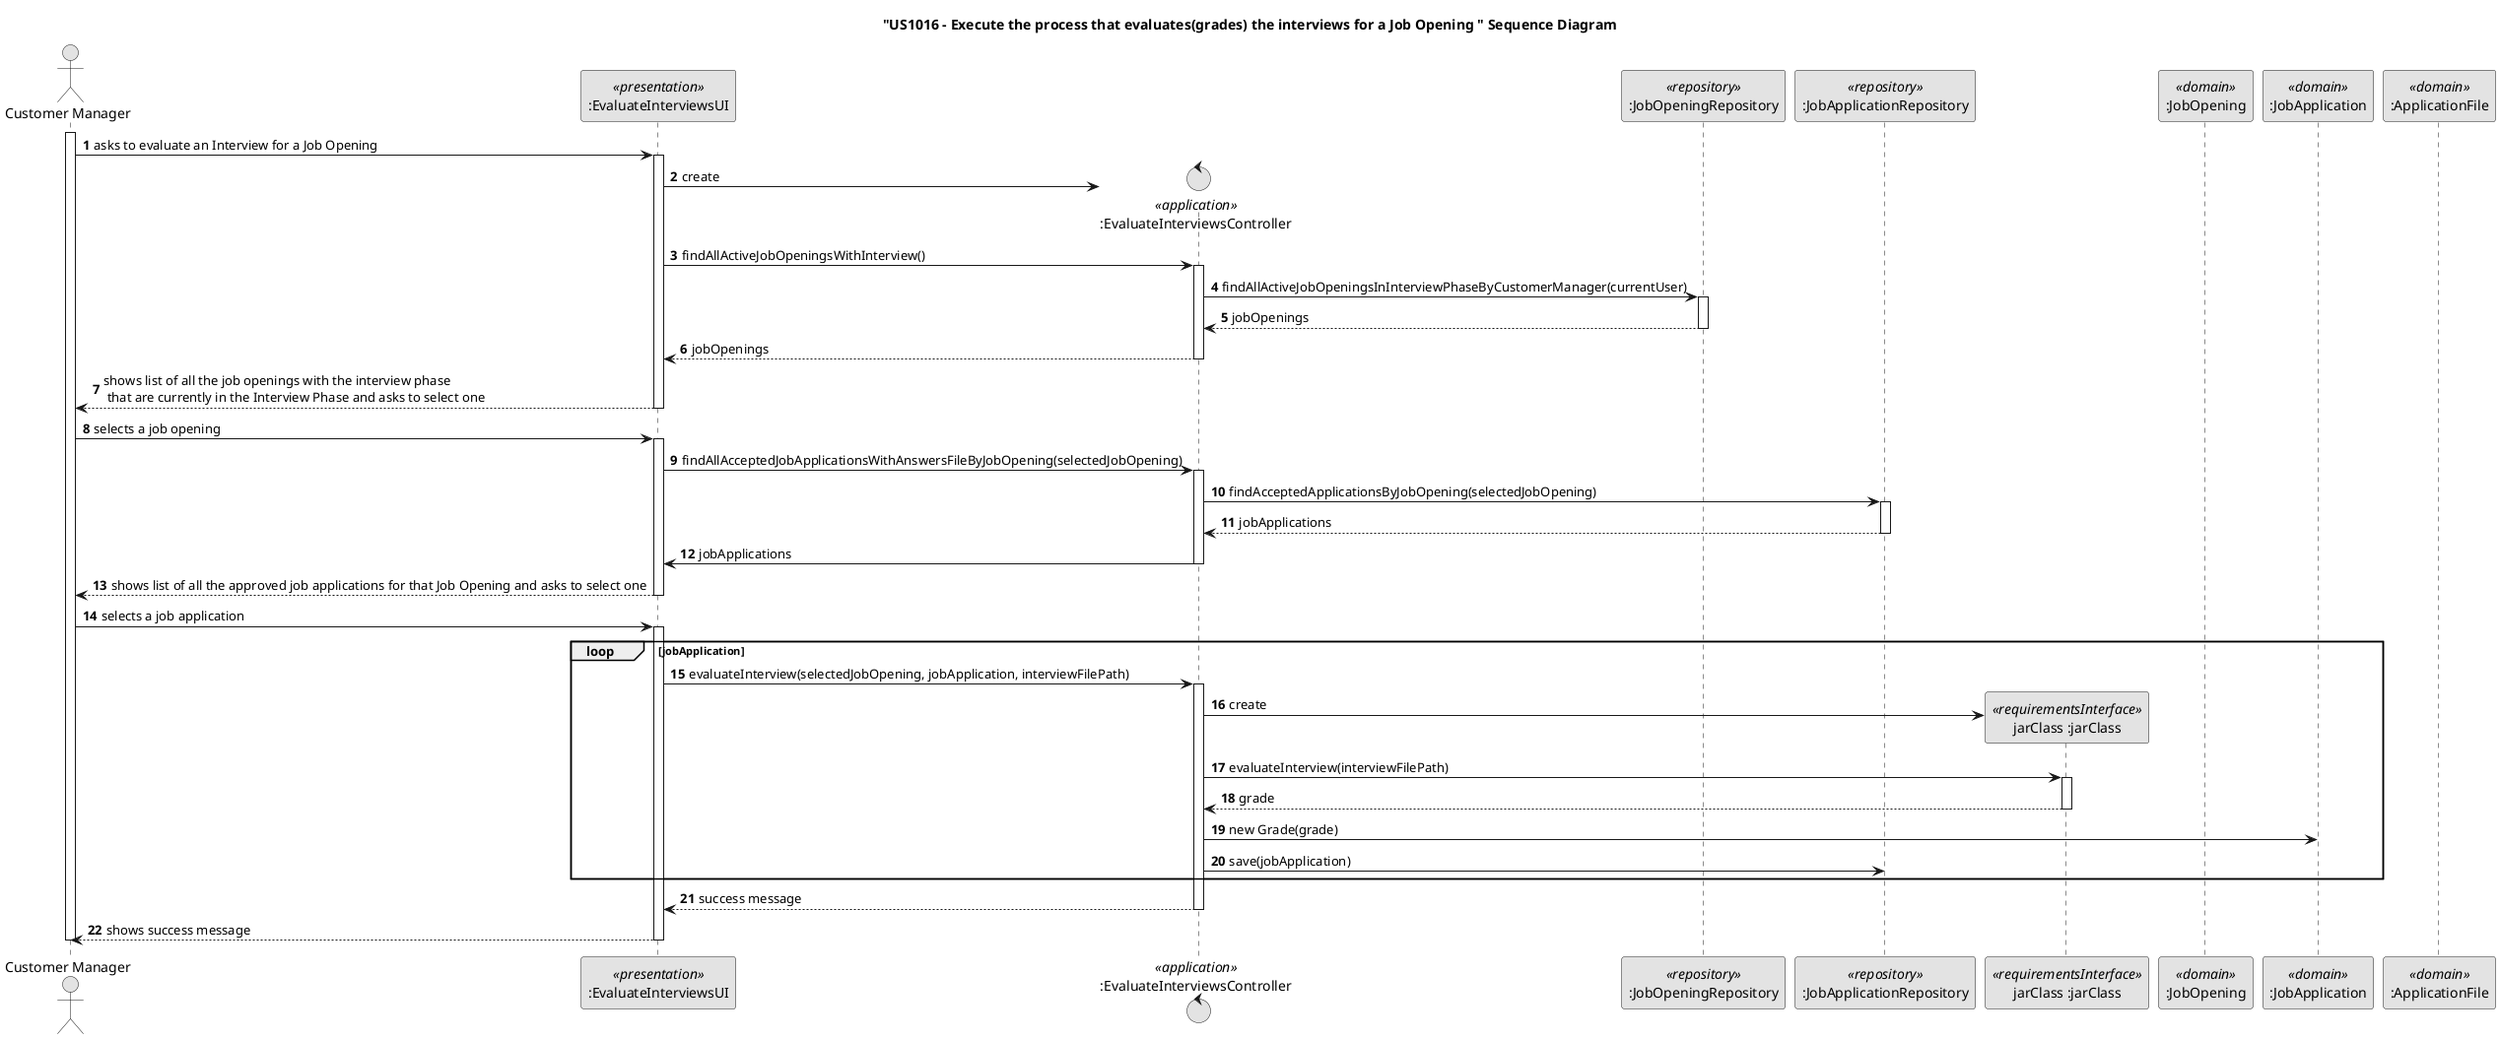 @startuml
skinparam monochrome true
skinparam packageStyle rectangle
skinparam shadowing false

autonumber

title "US1016 - Execute the process that evaluates(grades) the interviews for a Job Opening " Sequence Diagram
'hide footbox
actor "Customer Manager" as CM
participant ":EvaluateInterviewsUI" as UI <<presentation>>
control ":EvaluateInterviewsController" as CTRL <<application>>
participant ":JobOpeningRepository" as JOR  <<repository>>
participant ":JobApplicationRepository" as JAR  <<repository>>
participant "jarClass :jarClass" as JARC <<requirementsInterface>>
participant ":JobOpening" as JobOpening <<domain>>
participant ":JobApplication" as JobApplication <<domain>>
participant ":ApplicationFile" as ApplicationFile <<domain>>

activate CM

    CM -> UI : asks to evaluate an Interview for a Job Opening

    activate UI

        UI -> CTRL** : create


        UI -> CTRL : findAllActiveJobOpeningsWithInterview()

    activate CTRL
               CTRL-> JOR : findAllActiveJobOpeningsInInterviewPhaseByCustomerManager(currentUser)

               activate JOR

               JOR--> CTRL : jobOpenings

               deactivate JOR

               CTRL--> UI : jobOpenings

           deactivate CTRL

        UI --> CM : shows list of all the job openings with the interview phase\n that are currently in the Interview Phase and asks to select one

    deactivate UI

    CM -> UI : selects a job opening
    activate UI

        UI->CTRL : findAllAcceptedJobApplicationsWithAnswersFileByJobOpening(selectedJobOpening)
        activate CTRL

        CTRL-> JAR : findAcceptedApplicationsByJobOpening(selectedJobOpening)

                activate JAR

               JAR--> CTRL : jobApplications

               deactivate JAR

               CTRL->UI: jobApplications

               deactivate CTRL

UI --> CM : shows list of all the approved job applications for that Job Opening and asks to select one
deactivate UI

CM -> UI : selects a job application
activate UI
        loop jobApplication



        UI->CTRL: evaluateInterview(selectedJobOpening, jobApplication, interviewFilePath)
                activate CTRL

                    CTRL -> JARC** : create
                    CTRL -> JARC: evaluateInterview(interviewFilePath)
                    activate JARC

                    JARC --> CTRL : grade
                    deactivate JARC

                     CTRL->JobApplication:new Grade(grade)
                     CTRL -> JAR : save(jobApplication)
       end loop
               CTRL-->UI: success message

        deactivate CTRL

        UI --> CM : shows success message

    deactivate UI

deactivate CM

@enduml